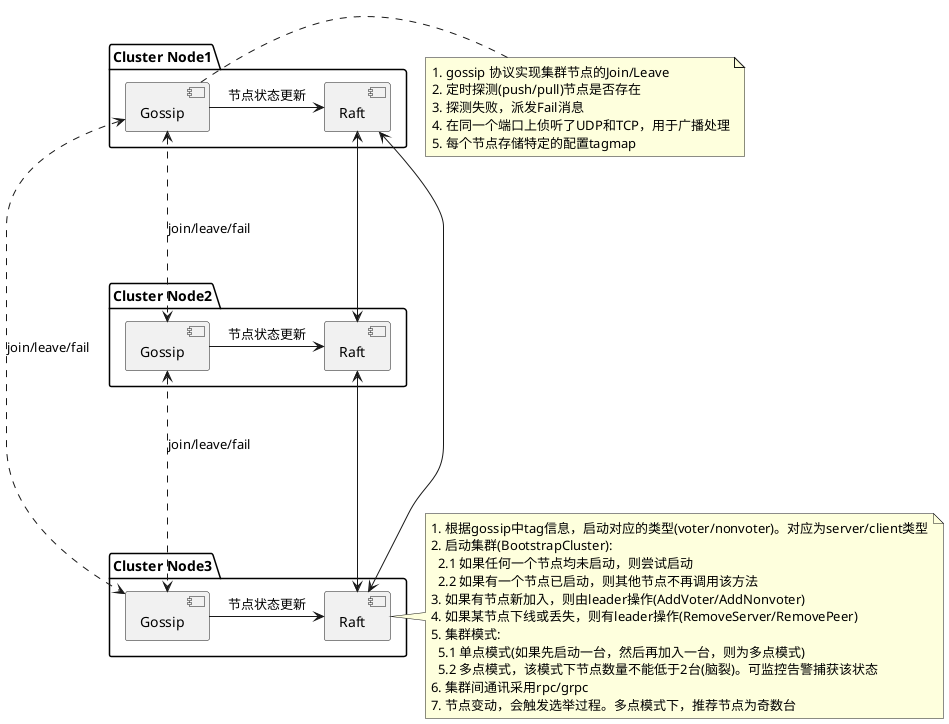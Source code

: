 @startuml

package "Cluster Node1" {
[Gossip] as g1
[Raft] as r1
}

package "Cluster Node2" {
[Gossip] as g2
[Raft] as r2
}

package "Cluster Node3" {
[Gossip] as g3
[Raft] as r3
}

g1 -> r1: 节点状态更新
g2 -> r2: 节点状态更新
g3 -> r3: 节点状态更新

g1 <...> g2: join/leave/fail
g2 <...> g3: join/leave/fail
g1 <...> g3: join/leave/fail

note left of g1
1. gossip 协议实现集群节点的Join/Leave
2. 定时探测(push/pull)节点是否存在
3. 探测失败，派发Fail消息
4. 在同一个端口上侦听了UDP和TCP，用于广播处理
5. 每个节点存储特定的配置tagmap
end note

r1 <--> r2
r2 <--> r3
r1 <--> r3

note right of r3
1. 根据gossip中tag信息，启动对应的类型(voter/nonvoter)。对应为server/client类型
2. 启动集群(BootstrapCluster):
  2.1 如果任何一个节点均未启动，则尝试启动
  2.2 如果有一个节点已启动，则其他节点不再调用该方法
3. 如果有节点新加入，则由leader操作(AddVoter/AddNonvoter)
4. 如果某节点下线或丢失，则有leader操作(RemoveServer/RemovePeer)
5. 集群模式:
  5.1 单点模式(如果先启动一台，然后再加入一台，则为多点模式)
  5.2 多点模式，该模式下节点数量不能低于2台(脑裂)。可监控告警捕获该状态
6. 集群间通讯采用rpc/grpc
7. 节点变动，会触发选举过程。多点模式下，推荐节点为奇数台
end note


@enduml